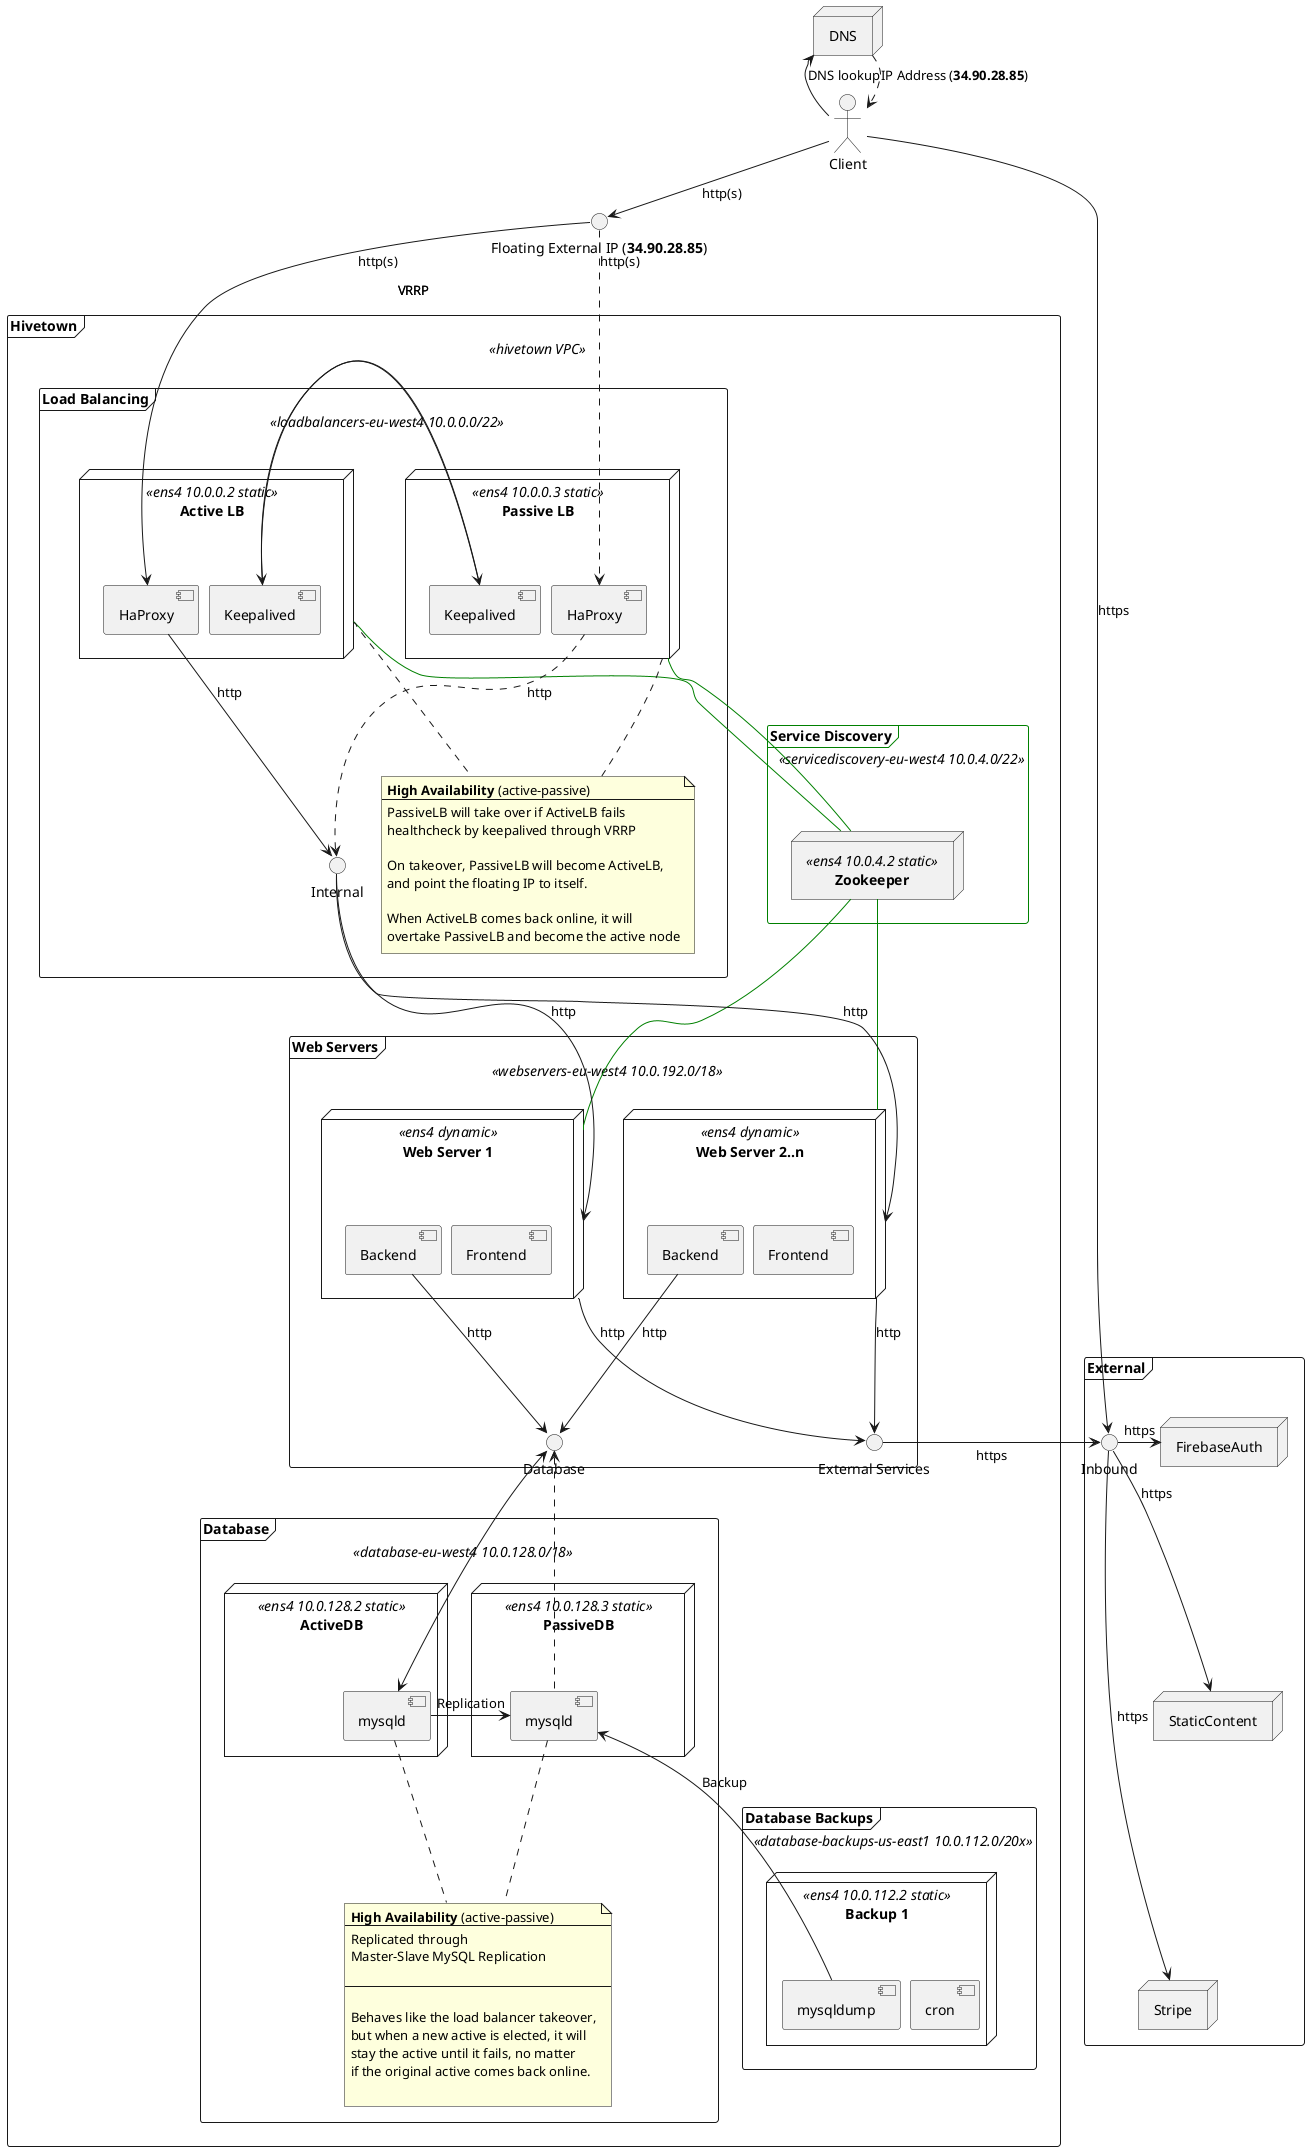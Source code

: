 @startuml "System Architecture"
skinparam nodesep 10
skinparam ranksep 20

actor Client

node DNS

DNS <- Client: DNS lookup
DNS ..> Client: IP Address (<b>34.90.28.85</b>)

interface "Floating External IP (<b>34.90.28.85</b>)" as LBFloatingIP
Client --> LBFloatingIP : http(s)

frame Hivetown <<hivetown VPC>> as Hivetown {

    frame "Service Discovery" <<servicediscovery-eu-west4 10.0.4.0/22>> as SD #line:green {
        node "<b>Zookeeper</b>" <<ens4 10.0.4.2 static>> as Zookeeper {
        }
    }

    frame "Load Balancing" <<loadbalancers-eu-west4 10.0.0.0/22>> as LB {

        node "Active LB" <<ens4 10.0.0.2 static>> as ActiveLB {
            component HaProxy as ALBHaProxy
            component Keepalived as ALBKeepalived
            ALBHaProxy -[hidden] ALBKeepalived

        }
        LBFloatingIP -> ALBHaProxy : http(s)

        node "Passive LB" <<ens4 10.0.0.3 static>> as PassiveLB {
            component HaProxy as PLBHaProxy
            component Keepalived as PLBKeepalived
            PLBKeepalived -[hidden] PLBHaProxy

            ALBKeepalived -> PLBKeepalived : VRRP
            ALBKeepalived <- PLBKeepalived : VRRP
        }

        
        LBFloatingIP ...> PLBHaProxy : http(s)
        ActiveLB -[hidden] PassiveLB

        Zookeeper -[#green] PassiveLB
        Zookeeper -[#green] ActiveLB

        interface "Internal" as LBInternal

        ALBHaProxy --> LBInternal : http
        PLBHaProxy ..> LBInternal : http

        note as LBNote
            <b>High Availability</b> (active-passive)
            ---
            PassiveLB will take over if ActiveLB fails
            healthcheck by keepalived through VRRP

            On takeover, PassiveLB will become ActiveLB,
            and point the floating IP to itself.

            When ActiveLB comes back online, it will
            overtake PassiveLB and become the active node
        end note
        ActiveLB .. LBNote
        PassiveLB .. LBNote
    }

    LB -[hidden]- SD

    frame "Web Servers" <<webservers-eu-west4 10.0.192.0/18>> as WS {
        node "Web Server 1" <<ens4 dynamic>> as WS1 {
            component "Frontend" as WS1Frontend
            component "Backend" as WS1RestAPI
        }
        node "Web Server 2..n" <<ens4 dynamic>> as WSN {
            component "Frontend" as WS2Frontend
            component "Backend" as WS2RestAPI
        }

        interface "Database" as WSDatabase
        WS1RestAPI --> WSDatabase : http
        WS2RestAPI --> WSDatabase: http

        interface "External Services" as WSExternal
        WS1 --> WSExternal : http
        WSN --> WSExternal : http

        WSDatabase -[hidden] WSExternal

        WS1 -[#green]- Zookeeper
        WSN -[#green]- Zookeeper
    }

    LBInternal --> WS1 : http
    LBInternal --> WSN : http

    frame "Database" <<database-eu-west4 10.0.128.0/18>> as DB {
        node ActiveDB <<ens4 10.0.128.2 static>> as DBActive {
            component mysqld as DBActiveMysqld
        }

        node PassiveDB <<ens4 10.0.128.3 static>> as DBPassive {
            component mysqld as DBPassiveMysqld
        }

        DBActiveMysqld -> DBPassiveMysqld : Replication

        note as DBNote
            <b>High Availability</b> (active-passive)
            --
            Replicated through
            Master-Slave MySQL Replication

            --

            Behaves like the load balancer takeover,
            but when a new active is elected, it will
            stay the active until it fails, no matter
            if the original active comes back online.
            
        end note

        DBActiveMysqld .. DBNote
        DBPassiveMysqld .. DBNote
    }

    frame "Database Backups" <<database-backups-us-east1 10.0.112.0/20x>> as DBBackup {
        node "Backup 1" <<ens4 10.0.112.2 static>> as DBBackup1 {
            component mysqldump as DBBackupMysqldump
            component cron as DBBackupCron
        }

        DBBackupMysqldump -[hidden] DBBackupCron
        DBPassiveMysqld <-- DBBackupMysqldump : Backup
    }

    WSDatabase <--> DBActiveMysqld
    WSDatabase <.. DBPassiveMysqld
}

frame External {
    interface Inbound as EXInbound
    node FirebaseAuth
    node StaticContent
    node Stripe

    FirebaseAuth -[hidden]- StaticContent
    StaticContent -[hidden]- Stripe

    EXInbound -> FirebaseAuth : https
    EXInbound -> StaticContent : https
    EXInbound -> Stripe : https
}

WSExternal -> EXInbound : https
Client -> EXInbound : https

@enduml